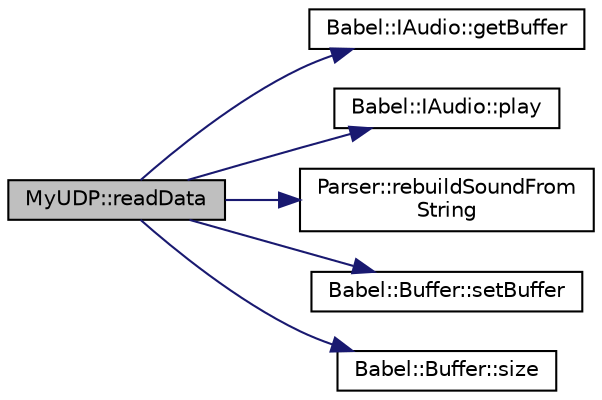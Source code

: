 digraph "MyUDP::readData"
{
 // LATEX_PDF_SIZE
  edge [fontname="Helvetica",fontsize="10",labelfontname="Helvetica",labelfontsize="10"];
  node [fontname="Helvetica",fontsize="10",shape=record];
  rankdir="LR";
  Node1 [label="MyUDP::readData",height=0.2,width=0.4,color="black", fillcolor="grey75", style="filled", fontcolor="black",tooltip=" "];
  Node1 -> Node2 [color="midnightblue",fontsize="10",style="solid",fontname="Helvetica"];
  Node2 [label="Babel::IAudio::getBuffer",height=0.2,width=0.4,color="black", fillcolor="white", style="filled",URL="$classBabel_1_1IAudio.html#ad324d6afdf8105dc701a5e748bb23406",tooltip=" "];
  Node1 -> Node3 [color="midnightblue",fontsize="10",style="solid",fontname="Helvetica"];
  Node3 [label="Babel::IAudio::play",height=0.2,width=0.4,color="black", fillcolor="white", style="filled",URL="$classBabel_1_1IAudio.html#a98056cac81922042b24c44c8ec2baa60",tooltip=" "];
  Node1 -> Node4 [color="midnightblue",fontsize="10",style="solid",fontname="Helvetica"];
  Node4 [label="Parser::rebuildSoundFrom\lString",height=0.2,width=0.4,color="black", fillcolor="white", style="filled",URL="$classParser.html#aa170d9a63b0d7fbc52324cc45fd05297",tooltip=" "];
  Node1 -> Node5 [color="midnightblue",fontsize="10",style="solid",fontname="Helvetica"];
  Node5 [label="Babel::Buffer::setBuffer",height=0.2,width=0.4,color="black", fillcolor="white", style="filled",URL="$classBabel_1_1Buffer.html#ac14caa0e15c3cf57c47e2b21f21a0eb5",tooltip=" "];
  Node1 -> Node6 [color="midnightblue",fontsize="10",style="solid",fontname="Helvetica"];
  Node6 [label="Babel::Buffer::size",height=0.2,width=0.4,color="black", fillcolor="white", style="filled",URL="$classBabel_1_1Buffer.html#ad16f52f9df6fc98b0c888180858830f0",tooltip=" "];
}
